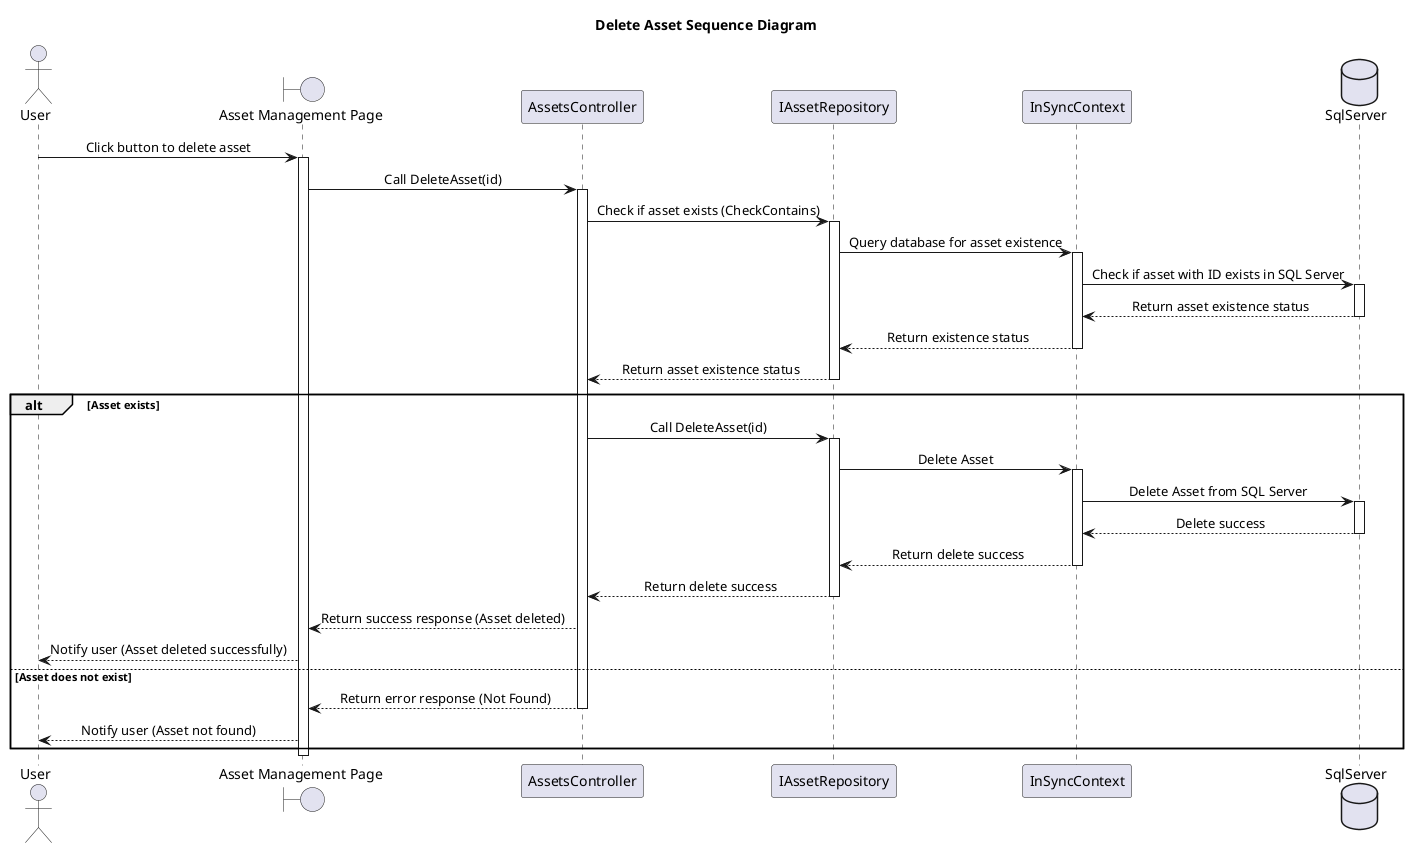@startuml DeleteAssetSequenceDiagram
skinparam classAttributeIconSize 0
skinparam SequenceMessageAlignment center
Title Delete Asset Sequence Diagram

actor "User" as U
boundary "Asset Management Page" as Hp
participant "AssetsController" as ProController
participant "IAssetRepository" as IProRepo
participant "InSyncContext" as ISContext
database "SqlServer" as Db

U -> Hp : Click button to delete asset
activate Hp

Hp -> ProController : Call DeleteAsset(id)
activate ProController

ProController -> IProRepo : Check if asset exists (CheckContains)
activate IProRepo
IProRepo -> ISContext : Query database for asset existence
activate ISContext
ISContext -> Db : Check if asset with ID exists in SQL Server
activate Db
Db --> ISContext : Return asset existence status
deactivate Db
ISContext --> IProRepo : Return existence status
deactivate ISContext
IProRepo --> ProController : Return asset existence status
deactivate IProRepo

alt Asset exists
    ProController -> IProRepo : Call DeleteAsset(id)
    activate IProRepo
    IProRepo -> ISContext : Delete Asset
    activate ISContext
    ISContext -> Db : Delete Asset from SQL Server
    activate Db
    Db --> ISContext : Delete success
    deactivate Db
    ISContext --> IProRepo : Return delete success
    deactivate ISContext
    IProRepo --> ProController : Return delete success
    deactivate IProRepo
    ProController --> Hp : Return success response (Asset deleted)
    
    Hp --> U : Notify user (Asset deleted successfully)
else Asset does not exist
    ProController --> Hp : Return error response (Not Found)
    deactivate ProController
    Hp --> U : Notify user (Asset not found)
end

deactivate Hp
@enduml
